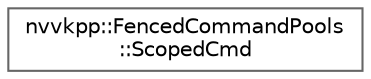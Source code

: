 digraph "Graphical Class Hierarchy"
{
 // LATEX_PDF_SIZE
  bgcolor="transparent";
  edge [fontname=Helvetica,fontsize=10,labelfontname=Helvetica,labelfontsize=10];
  node [fontname=Helvetica,fontsize=10,shape=box,height=0.2,width=0.4];
  rankdir="LR";
  Node0 [id="Node000000",label="nvvkpp::FencedCommandPools\l::ScopedCmd",height=0.2,width=0.4,color="grey40", fillcolor="white", style="filled",URL="$structnvvkpp_1_1_fenced_command_pools_1_1_scoped_cmd.html",tooltip=" "];
}

